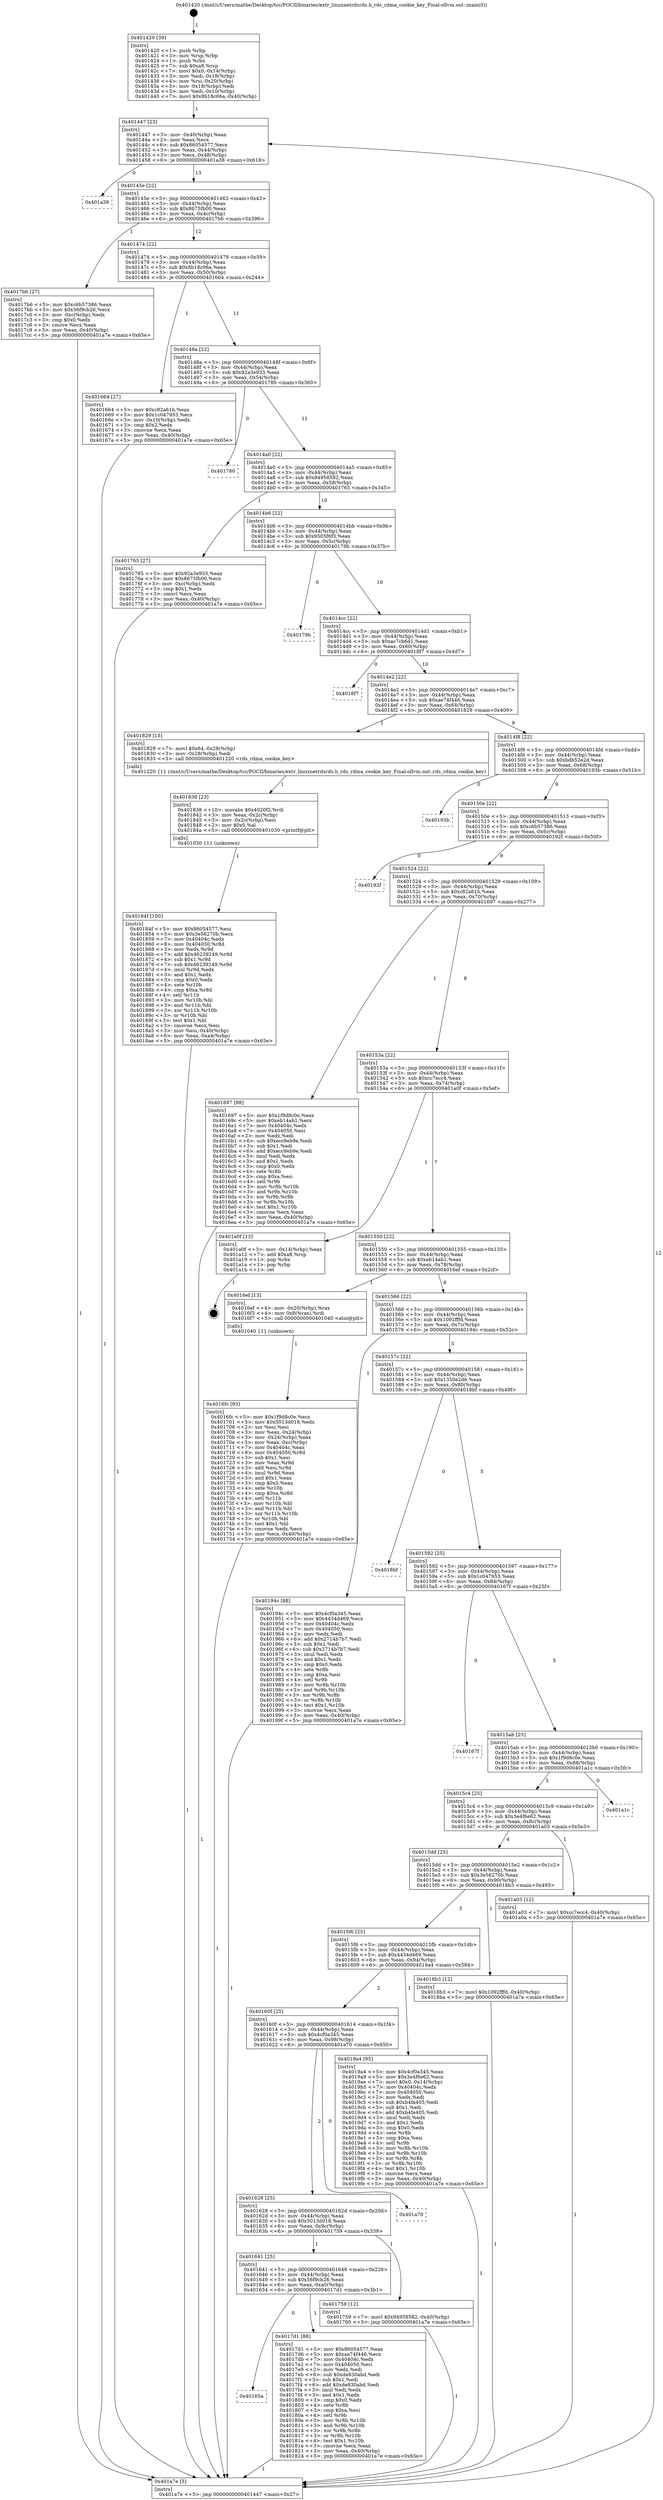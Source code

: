 digraph "0x401420" {
  label = "0x401420 (/mnt/c/Users/mathe/Desktop/tcc/POCII/binaries/extr_linuxnetrdsrds.h_rds_rdma_cookie_key_Final-ollvm.out::main(0))"
  labelloc = "t"
  node[shape=record]

  Entry [label="",width=0.3,height=0.3,shape=circle,fillcolor=black,style=filled]
  "0x401447" [label="{
     0x401447 [23]\l
     | [instrs]\l
     &nbsp;&nbsp;0x401447 \<+3\>: mov -0x40(%rbp),%eax\l
     &nbsp;&nbsp;0x40144a \<+2\>: mov %eax,%ecx\l
     &nbsp;&nbsp;0x40144c \<+6\>: sub $0x86054577,%ecx\l
     &nbsp;&nbsp;0x401452 \<+3\>: mov %eax,-0x44(%rbp)\l
     &nbsp;&nbsp;0x401455 \<+3\>: mov %ecx,-0x48(%rbp)\l
     &nbsp;&nbsp;0x401458 \<+6\>: je 0000000000401a38 \<main+0x618\>\l
  }"]
  "0x401a38" [label="{
     0x401a38\l
  }", style=dashed]
  "0x40145e" [label="{
     0x40145e [22]\l
     | [instrs]\l
     &nbsp;&nbsp;0x40145e \<+5\>: jmp 0000000000401463 \<main+0x43\>\l
     &nbsp;&nbsp;0x401463 \<+3\>: mov -0x44(%rbp),%eax\l
     &nbsp;&nbsp;0x401466 \<+5\>: sub $0x8675fb00,%eax\l
     &nbsp;&nbsp;0x40146b \<+3\>: mov %eax,-0x4c(%rbp)\l
     &nbsp;&nbsp;0x40146e \<+6\>: je 00000000004017b6 \<main+0x396\>\l
  }"]
  Exit [label="",width=0.3,height=0.3,shape=circle,fillcolor=black,style=filled,peripheries=2]
  "0x4017b6" [label="{
     0x4017b6 [27]\l
     | [instrs]\l
     &nbsp;&nbsp;0x4017b6 \<+5\>: mov $0xc6b57386,%eax\l
     &nbsp;&nbsp;0x4017bb \<+5\>: mov $0x56f9cb26,%ecx\l
     &nbsp;&nbsp;0x4017c0 \<+3\>: mov -0xc(%rbp),%edx\l
     &nbsp;&nbsp;0x4017c3 \<+3\>: cmp $0x0,%edx\l
     &nbsp;&nbsp;0x4017c6 \<+3\>: cmove %ecx,%eax\l
     &nbsp;&nbsp;0x4017c9 \<+3\>: mov %eax,-0x40(%rbp)\l
     &nbsp;&nbsp;0x4017cc \<+5\>: jmp 0000000000401a7e \<main+0x65e\>\l
  }"]
  "0x401474" [label="{
     0x401474 [22]\l
     | [instrs]\l
     &nbsp;&nbsp;0x401474 \<+5\>: jmp 0000000000401479 \<main+0x59\>\l
     &nbsp;&nbsp;0x401479 \<+3\>: mov -0x44(%rbp),%eax\l
     &nbsp;&nbsp;0x40147c \<+5\>: sub $0x8b18c06a,%eax\l
     &nbsp;&nbsp;0x401481 \<+3\>: mov %eax,-0x50(%rbp)\l
     &nbsp;&nbsp;0x401484 \<+6\>: je 0000000000401664 \<main+0x244\>\l
  }"]
  "0x40184f" [label="{
     0x40184f [100]\l
     | [instrs]\l
     &nbsp;&nbsp;0x40184f \<+5\>: mov $0x86054577,%esi\l
     &nbsp;&nbsp;0x401854 \<+5\>: mov $0x3e56270b,%ecx\l
     &nbsp;&nbsp;0x401859 \<+7\>: mov 0x40404c,%edx\l
     &nbsp;&nbsp;0x401860 \<+8\>: mov 0x404050,%r8d\l
     &nbsp;&nbsp;0x401868 \<+3\>: mov %edx,%r9d\l
     &nbsp;&nbsp;0x40186b \<+7\>: add $0x46239249,%r9d\l
     &nbsp;&nbsp;0x401872 \<+4\>: sub $0x1,%r9d\l
     &nbsp;&nbsp;0x401876 \<+7\>: sub $0x46239249,%r9d\l
     &nbsp;&nbsp;0x40187d \<+4\>: imul %r9d,%edx\l
     &nbsp;&nbsp;0x401881 \<+3\>: and $0x1,%edx\l
     &nbsp;&nbsp;0x401884 \<+3\>: cmp $0x0,%edx\l
     &nbsp;&nbsp;0x401887 \<+4\>: sete %r10b\l
     &nbsp;&nbsp;0x40188b \<+4\>: cmp $0xa,%r8d\l
     &nbsp;&nbsp;0x40188f \<+4\>: setl %r11b\l
     &nbsp;&nbsp;0x401893 \<+3\>: mov %r10b,%bl\l
     &nbsp;&nbsp;0x401896 \<+3\>: and %r11b,%bl\l
     &nbsp;&nbsp;0x401899 \<+3\>: xor %r11b,%r10b\l
     &nbsp;&nbsp;0x40189c \<+3\>: or %r10b,%bl\l
     &nbsp;&nbsp;0x40189f \<+3\>: test $0x1,%bl\l
     &nbsp;&nbsp;0x4018a2 \<+3\>: cmovne %ecx,%esi\l
     &nbsp;&nbsp;0x4018a5 \<+3\>: mov %esi,-0x40(%rbp)\l
     &nbsp;&nbsp;0x4018a8 \<+6\>: mov %eax,-0xa4(%rbp)\l
     &nbsp;&nbsp;0x4018ae \<+5\>: jmp 0000000000401a7e \<main+0x65e\>\l
  }"]
  "0x401664" [label="{
     0x401664 [27]\l
     | [instrs]\l
     &nbsp;&nbsp;0x401664 \<+5\>: mov $0xc82a61b,%eax\l
     &nbsp;&nbsp;0x401669 \<+5\>: mov $0x1c047953,%ecx\l
     &nbsp;&nbsp;0x40166e \<+3\>: mov -0x10(%rbp),%edx\l
     &nbsp;&nbsp;0x401671 \<+3\>: cmp $0x2,%edx\l
     &nbsp;&nbsp;0x401674 \<+3\>: cmovne %ecx,%eax\l
     &nbsp;&nbsp;0x401677 \<+3\>: mov %eax,-0x40(%rbp)\l
     &nbsp;&nbsp;0x40167a \<+5\>: jmp 0000000000401a7e \<main+0x65e\>\l
  }"]
  "0x40148a" [label="{
     0x40148a [22]\l
     | [instrs]\l
     &nbsp;&nbsp;0x40148a \<+5\>: jmp 000000000040148f \<main+0x6f\>\l
     &nbsp;&nbsp;0x40148f \<+3\>: mov -0x44(%rbp),%eax\l
     &nbsp;&nbsp;0x401492 \<+5\>: sub $0x92a3e933,%eax\l
     &nbsp;&nbsp;0x401497 \<+3\>: mov %eax,-0x54(%rbp)\l
     &nbsp;&nbsp;0x40149a \<+6\>: je 0000000000401780 \<main+0x360\>\l
  }"]
  "0x401a7e" [label="{
     0x401a7e [5]\l
     | [instrs]\l
     &nbsp;&nbsp;0x401a7e \<+5\>: jmp 0000000000401447 \<main+0x27\>\l
  }"]
  "0x401420" [label="{
     0x401420 [39]\l
     | [instrs]\l
     &nbsp;&nbsp;0x401420 \<+1\>: push %rbp\l
     &nbsp;&nbsp;0x401421 \<+3\>: mov %rsp,%rbp\l
     &nbsp;&nbsp;0x401424 \<+1\>: push %rbx\l
     &nbsp;&nbsp;0x401425 \<+7\>: sub $0xa8,%rsp\l
     &nbsp;&nbsp;0x40142c \<+7\>: movl $0x0,-0x14(%rbp)\l
     &nbsp;&nbsp;0x401433 \<+3\>: mov %edi,-0x18(%rbp)\l
     &nbsp;&nbsp;0x401436 \<+4\>: mov %rsi,-0x20(%rbp)\l
     &nbsp;&nbsp;0x40143a \<+3\>: mov -0x18(%rbp),%edi\l
     &nbsp;&nbsp;0x40143d \<+3\>: mov %edi,-0x10(%rbp)\l
     &nbsp;&nbsp;0x401440 \<+7\>: movl $0x8b18c06a,-0x40(%rbp)\l
  }"]
  "0x401838" [label="{
     0x401838 [23]\l
     | [instrs]\l
     &nbsp;&nbsp;0x401838 \<+10\>: movabs $0x4020f2,%rdi\l
     &nbsp;&nbsp;0x401842 \<+3\>: mov %eax,-0x2c(%rbp)\l
     &nbsp;&nbsp;0x401845 \<+3\>: mov -0x2c(%rbp),%esi\l
     &nbsp;&nbsp;0x401848 \<+2\>: mov $0x0,%al\l
     &nbsp;&nbsp;0x40184a \<+5\>: call 0000000000401030 \<printf@plt\>\l
     | [calls]\l
     &nbsp;&nbsp;0x401030 \{1\} (unknown)\l
  }"]
  "0x401780" [label="{
     0x401780\l
  }", style=dashed]
  "0x4014a0" [label="{
     0x4014a0 [22]\l
     | [instrs]\l
     &nbsp;&nbsp;0x4014a0 \<+5\>: jmp 00000000004014a5 \<main+0x85\>\l
     &nbsp;&nbsp;0x4014a5 \<+3\>: mov -0x44(%rbp),%eax\l
     &nbsp;&nbsp;0x4014a8 \<+5\>: sub $0x94958582,%eax\l
     &nbsp;&nbsp;0x4014ad \<+3\>: mov %eax,-0x58(%rbp)\l
     &nbsp;&nbsp;0x4014b0 \<+6\>: je 0000000000401765 \<main+0x345\>\l
  }"]
  "0x40165a" [label="{
     0x40165a\l
  }", style=dashed]
  "0x401765" [label="{
     0x401765 [27]\l
     | [instrs]\l
     &nbsp;&nbsp;0x401765 \<+5\>: mov $0x92a3e933,%eax\l
     &nbsp;&nbsp;0x40176a \<+5\>: mov $0x8675fb00,%ecx\l
     &nbsp;&nbsp;0x40176f \<+3\>: mov -0xc(%rbp),%edx\l
     &nbsp;&nbsp;0x401772 \<+3\>: cmp $0x1,%edx\l
     &nbsp;&nbsp;0x401775 \<+3\>: cmovl %ecx,%eax\l
     &nbsp;&nbsp;0x401778 \<+3\>: mov %eax,-0x40(%rbp)\l
     &nbsp;&nbsp;0x40177b \<+5\>: jmp 0000000000401a7e \<main+0x65e\>\l
  }"]
  "0x4014b6" [label="{
     0x4014b6 [22]\l
     | [instrs]\l
     &nbsp;&nbsp;0x4014b6 \<+5\>: jmp 00000000004014bb \<main+0x9b\>\l
     &nbsp;&nbsp;0x4014bb \<+3\>: mov -0x44(%rbp),%eax\l
     &nbsp;&nbsp;0x4014be \<+5\>: sub $0x9505f6f3,%eax\l
     &nbsp;&nbsp;0x4014c3 \<+3\>: mov %eax,-0x5c(%rbp)\l
     &nbsp;&nbsp;0x4014c6 \<+6\>: je 000000000040179b \<main+0x37b\>\l
  }"]
  "0x4017d1" [label="{
     0x4017d1 [88]\l
     | [instrs]\l
     &nbsp;&nbsp;0x4017d1 \<+5\>: mov $0x86054577,%eax\l
     &nbsp;&nbsp;0x4017d6 \<+5\>: mov $0xae74f446,%ecx\l
     &nbsp;&nbsp;0x4017db \<+7\>: mov 0x40404c,%edx\l
     &nbsp;&nbsp;0x4017e2 \<+7\>: mov 0x404050,%esi\l
     &nbsp;&nbsp;0x4017e9 \<+2\>: mov %edx,%edi\l
     &nbsp;&nbsp;0x4017eb \<+6\>: sub $0xde830abd,%edi\l
     &nbsp;&nbsp;0x4017f1 \<+3\>: sub $0x1,%edi\l
     &nbsp;&nbsp;0x4017f4 \<+6\>: add $0xde830abd,%edi\l
     &nbsp;&nbsp;0x4017fa \<+3\>: imul %edi,%edx\l
     &nbsp;&nbsp;0x4017fd \<+3\>: and $0x1,%edx\l
     &nbsp;&nbsp;0x401800 \<+3\>: cmp $0x0,%edx\l
     &nbsp;&nbsp;0x401803 \<+4\>: sete %r8b\l
     &nbsp;&nbsp;0x401807 \<+3\>: cmp $0xa,%esi\l
     &nbsp;&nbsp;0x40180a \<+4\>: setl %r9b\l
     &nbsp;&nbsp;0x40180e \<+3\>: mov %r8b,%r10b\l
     &nbsp;&nbsp;0x401811 \<+3\>: and %r9b,%r10b\l
     &nbsp;&nbsp;0x401814 \<+3\>: xor %r9b,%r8b\l
     &nbsp;&nbsp;0x401817 \<+3\>: or %r8b,%r10b\l
     &nbsp;&nbsp;0x40181a \<+4\>: test $0x1,%r10b\l
     &nbsp;&nbsp;0x40181e \<+3\>: cmovne %ecx,%eax\l
     &nbsp;&nbsp;0x401821 \<+3\>: mov %eax,-0x40(%rbp)\l
     &nbsp;&nbsp;0x401824 \<+5\>: jmp 0000000000401a7e \<main+0x65e\>\l
  }"]
  "0x40179b" [label="{
     0x40179b\l
  }", style=dashed]
  "0x4014cc" [label="{
     0x4014cc [22]\l
     | [instrs]\l
     &nbsp;&nbsp;0x4014cc \<+5\>: jmp 00000000004014d1 \<main+0xb1\>\l
     &nbsp;&nbsp;0x4014d1 \<+3\>: mov -0x44(%rbp),%eax\l
     &nbsp;&nbsp;0x4014d4 \<+5\>: sub $0xac7cb6d1,%eax\l
     &nbsp;&nbsp;0x4014d9 \<+3\>: mov %eax,-0x60(%rbp)\l
     &nbsp;&nbsp;0x4014dc \<+6\>: je 00000000004018f7 \<main+0x4d7\>\l
  }"]
  "0x401641" [label="{
     0x401641 [25]\l
     | [instrs]\l
     &nbsp;&nbsp;0x401641 \<+5\>: jmp 0000000000401646 \<main+0x226\>\l
     &nbsp;&nbsp;0x401646 \<+3\>: mov -0x44(%rbp),%eax\l
     &nbsp;&nbsp;0x401649 \<+5\>: sub $0x56f9cb26,%eax\l
     &nbsp;&nbsp;0x40164e \<+6\>: mov %eax,-0xa0(%rbp)\l
     &nbsp;&nbsp;0x401654 \<+6\>: je 00000000004017d1 \<main+0x3b1\>\l
  }"]
  "0x4018f7" [label="{
     0x4018f7\l
  }", style=dashed]
  "0x4014e2" [label="{
     0x4014e2 [22]\l
     | [instrs]\l
     &nbsp;&nbsp;0x4014e2 \<+5\>: jmp 00000000004014e7 \<main+0xc7\>\l
     &nbsp;&nbsp;0x4014e7 \<+3\>: mov -0x44(%rbp),%eax\l
     &nbsp;&nbsp;0x4014ea \<+5\>: sub $0xae74f446,%eax\l
     &nbsp;&nbsp;0x4014ef \<+3\>: mov %eax,-0x64(%rbp)\l
     &nbsp;&nbsp;0x4014f2 \<+6\>: je 0000000000401829 \<main+0x409\>\l
  }"]
  "0x401759" [label="{
     0x401759 [12]\l
     | [instrs]\l
     &nbsp;&nbsp;0x401759 \<+7\>: movl $0x94958582,-0x40(%rbp)\l
     &nbsp;&nbsp;0x401760 \<+5\>: jmp 0000000000401a7e \<main+0x65e\>\l
  }"]
  "0x401829" [label="{
     0x401829 [15]\l
     | [instrs]\l
     &nbsp;&nbsp;0x401829 \<+7\>: movl $0x64,-0x28(%rbp)\l
     &nbsp;&nbsp;0x401830 \<+3\>: mov -0x28(%rbp),%edi\l
     &nbsp;&nbsp;0x401833 \<+5\>: call 0000000000401220 \<rds_rdma_cookie_key\>\l
     | [calls]\l
     &nbsp;&nbsp;0x401220 \{1\} (/mnt/c/Users/mathe/Desktop/tcc/POCII/binaries/extr_linuxnetrdsrds.h_rds_rdma_cookie_key_Final-ollvm.out::rds_rdma_cookie_key)\l
  }"]
  "0x4014f8" [label="{
     0x4014f8 [22]\l
     | [instrs]\l
     &nbsp;&nbsp;0x4014f8 \<+5\>: jmp 00000000004014fd \<main+0xdd\>\l
     &nbsp;&nbsp;0x4014fd \<+3\>: mov -0x44(%rbp),%eax\l
     &nbsp;&nbsp;0x401500 \<+5\>: sub $0xbdb52e2d,%eax\l
     &nbsp;&nbsp;0x401505 \<+3\>: mov %eax,-0x68(%rbp)\l
     &nbsp;&nbsp;0x401508 \<+6\>: je 000000000040193b \<main+0x51b\>\l
  }"]
  "0x401628" [label="{
     0x401628 [25]\l
     | [instrs]\l
     &nbsp;&nbsp;0x401628 \<+5\>: jmp 000000000040162d \<main+0x20d\>\l
     &nbsp;&nbsp;0x40162d \<+3\>: mov -0x44(%rbp),%eax\l
     &nbsp;&nbsp;0x401630 \<+5\>: sub $0x5013d018,%eax\l
     &nbsp;&nbsp;0x401635 \<+6\>: mov %eax,-0x9c(%rbp)\l
     &nbsp;&nbsp;0x40163b \<+6\>: je 0000000000401759 \<main+0x339\>\l
  }"]
  "0x40193b" [label="{
     0x40193b\l
  }", style=dashed]
  "0x40150e" [label="{
     0x40150e [22]\l
     | [instrs]\l
     &nbsp;&nbsp;0x40150e \<+5\>: jmp 0000000000401513 \<main+0xf3\>\l
     &nbsp;&nbsp;0x401513 \<+3\>: mov -0x44(%rbp),%eax\l
     &nbsp;&nbsp;0x401516 \<+5\>: sub $0xc6b57386,%eax\l
     &nbsp;&nbsp;0x40151b \<+3\>: mov %eax,-0x6c(%rbp)\l
     &nbsp;&nbsp;0x40151e \<+6\>: je 000000000040192f \<main+0x50f\>\l
  }"]
  "0x401a70" [label="{
     0x401a70\l
  }", style=dashed]
  "0x40192f" [label="{
     0x40192f\l
  }", style=dashed]
  "0x401524" [label="{
     0x401524 [22]\l
     | [instrs]\l
     &nbsp;&nbsp;0x401524 \<+5\>: jmp 0000000000401529 \<main+0x109\>\l
     &nbsp;&nbsp;0x401529 \<+3\>: mov -0x44(%rbp),%eax\l
     &nbsp;&nbsp;0x40152c \<+5\>: sub $0xc82a61b,%eax\l
     &nbsp;&nbsp;0x401531 \<+3\>: mov %eax,-0x70(%rbp)\l
     &nbsp;&nbsp;0x401534 \<+6\>: je 0000000000401697 \<main+0x277\>\l
  }"]
  "0x40160f" [label="{
     0x40160f [25]\l
     | [instrs]\l
     &nbsp;&nbsp;0x40160f \<+5\>: jmp 0000000000401614 \<main+0x1f4\>\l
     &nbsp;&nbsp;0x401614 \<+3\>: mov -0x44(%rbp),%eax\l
     &nbsp;&nbsp;0x401617 \<+5\>: sub $0x4cf0a345,%eax\l
     &nbsp;&nbsp;0x40161c \<+6\>: mov %eax,-0x98(%rbp)\l
     &nbsp;&nbsp;0x401622 \<+6\>: je 0000000000401a70 \<main+0x650\>\l
  }"]
  "0x401697" [label="{
     0x401697 [88]\l
     | [instrs]\l
     &nbsp;&nbsp;0x401697 \<+5\>: mov $0x1f9d8c0e,%eax\l
     &nbsp;&nbsp;0x40169c \<+5\>: mov $0xeb14ab1,%ecx\l
     &nbsp;&nbsp;0x4016a1 \<+7\>: mov 0x40404c,%edx\l
     &nbsp;&nbsp;0x4016a8 \<+7\>: mov 0x404050,%esi\l
     &nbsp;&nbsp;0x4016af \<+2\>: mov %edx,%edi\l
     &nbsp;&nbsp;0x4016b1 \<+6\>: sub $0xecc9eb9e,%edi\l
     &nbsp;&nbsp;0x4016b7 \<+3\>: sub $0x1,%edi\l
     &nbsp;&nbsp;0x4016ba \<+6\>: add $0xecc9eb9e,%edi\l
     &nbsp;&nbsp;0x4016c0 \<+3\>: imul %edi,%edx\l
     &nbsp;&nbsp;0x4016c3 \<+3\>: and $0x1,%edx\l
     &nbsp;&nbsp;0x4016c6 \<+3\>: cmp $0x0,%edx\l
     &nbsp;&nbsp;0x4016c9 \<+4\>: sete %r8b\l
     &nbsp;&nbsp;0x4016cd \<+3\>: cmp $0xa,%esi\l
     &nbsp;&nbsp;0x4016d0 \<+4\>: setl %r9b\l
     &nbsp;&nbsp;0x4016d4 \<+3\>: mov %r8b,%r10b\l
     &nbsp;&nbsp;0x4016d7 \<+3\>: and %r9b,%r10b\l
     &nbsp;&nbsp;0x4016da \<+3\>: xor %r9b,%r8b\l
     &nbsp;&nbsp;0x4016dd \<+3\>: or %r8b,%r10b\l
     &nbsp;&nbsp;0x4016e0 \<+4\>: test $0x1,%r10b\l
     &nbsp;&nbsp;0x4016e4 \<+3\>: cmovne %ecx,%eax\l
     &nbsp;&nbsp;0x4016e7 \<+3\>: mov %eax,-0x40(%rbp)\l
     &nbsp;&nbsp;0x4016ea \<+5\>: jmp 0000000000401a7e \<main+0x65e\>\l
  }"]
  "0x40153a" [label="{
     0x40153a [22]\l
     | [instrs]\l
     &nbsp;&nbsp;0x40153a \<+5\>: jmp 000000000040153f \<main+0x11f\>\l
     &nbsp;&nbsp;0x40153f \<+3\>: mov -0x44(%rbp),%eax\l
     &nbsp;&nbsp;0x401542 \<+5\>: sub $0xcc7ecc4,%eax\l
     &nbsp;&nbsp;0x401547 \<+3\>: mov %eax,-0x74(%rbp)\l
     &nbsp;&nbsp;0x40154a \<+6\>: je 0000000000401a0f \<main+0x5ef\>\l
  }"]
  "0x4019a4" [label="{
     0x4019a4 [95]\l
     | [instrs]\l
     &nbsp;&nbsp;0x4019a4 \<+5\>: mov $0x4cf0a345,%eax\l
     &nbsp;&nbsp;0x4019a9 \<+5\>: mov $0x3e4f6e62,%ecx\l
     &nbsp;&nbsp;0x4019ae \<+7\>: movl $0x0,-0x14(%rbp)\l
     &nbsp;&nbsp;0x4019b5 \<+7\>: mov 0x40404c,%edx\l
     &nbsp;&nbsp;0x4019bc \<+7\>: mov 0x404050,%esi\l
     &nbsp;&nbsp;0x4019c3 \<+2\>: mov %edx,%edi\l
     &nbsp;&nbsp;0x4019c5 \<+6\>: sub $0xb4fa405,%edi\l
     &nbsp;&nbsp;0x4019cb \<+3\>: sub $0x1,%edi\l
     &nbsp;&nbsp;0x4019ce \<+6\>: add $0xb4fa405,%edi\l
     &nbsp;&nbsp;0x4019d4 \<+3\>: imul %edi,%edx\l
     &nbsp;&nbsp;0x4019d7 \<+3\>: and $0x1,%edx\l
     &nbsp;&nbsp;0x4019da \<+3\>: cmp $0x0,%edx\l
     &nbsp;&nbsp;0x4019dd \<+4\>: sete %r8b\l
     &nbsp;&nbsp;0x4019e1 \<+3\>: cmp $0xa,%esi\l
     &nbsp;&nbsp;0x4019e4 \<+4\>: setl %r9b\l
     &nbsp;&nbsp;0x4019e8 \<+3\>: mov %r8b,%r10b\l
     &nbsp;&nbsp;0x4019eb \<+3\>: and %r9b,%r10b\l
     &nbsp;&nbsp;0x4019ee \<+3\>: xor %r9b,%r8b\l
     &nbsp;&nbsp;0x4019f1 \<+3\>: or %r8b,%r10b\l
     &nbsp;&nbsp;0x4019f4 \<+4\>: test $0x1,%r10b\l
     &nbsp;&nbsp;0x4019f8 \<+3\>: cmovne %ecx,%eax\l
     &nbsp;&nbsp;0x4019fb \<+3\>: mov %eax,-0x40(%rbp)\l
     &nbsp;&nbsp;0x4019fe \<+5\>: jmp 0000000000401a7e \<main+0x65e\>\l
  }"]
  "0x401a0f" [label="{
     0x401a0f [13]\l
     | [instrs]\l
     &nbsp;&nbsp;0x401a0f \<+3\>: mov -0x14(%rbp),%eax\l
     &nbsp;&nbsp;0x401a12 \<+7\>: add $0xa8,%rsp\l
     &nbsp;&nbsp;0x401a19 \<+1\>: pop %rbx\l
     &nbsp;&nbsp;0x401a1a \<+1\>: pop %rbp\l
     &nbsp;&nbsp;0x401a1b \<+1\>: ret\l
  }"]
  "0x401550" [label="{
     0x401550 [22]\l
     | [instrs]\l
     &nbsp;&nbsp;0x401550 \<+5\>: jmp 0000000000401555 \<main+0x135\>\l
     &nbsp;&nbsp;0x401555 \<+3\>: mov -0x44(%rbp),%eax\l
     &nbsp;&nbsp;0x401558 \<+5\>: sub $0xeb14ab1,%eax\l
     &nbsp;&nbsp;0x40155d \<+3\>: mov %eax,-0x78(%rbp)\l
     &nbsp;&nbsp;0x401560 \<+6\>: je 00000000004016ef \<main+0x2cf\>\l
  }"]
  "0x4015f6" [label="{
     0x4015f6 [25]\l
     | [instrs]\l
     &nbsp;&nbsp;0x4015f6 \<+5\>: jmp 00000000004015fb \<main+0x1db\>\l
     &nbsp;&nbsp;0x4015fb \<+3\>: mov -0x44(%rbp),%eax\l
     &nbsp;&nbsp;0x4015fe \<+5\>: sub $0x4434d469,%eax\l
     &nbsp;&nbsp;0x401603 \<+6\>: mov %eax,-0x94(%rbp)\l
     &nbsp;&nbsp;0x401609 \<+6\>: je 00000000004019a4 \<main+0x584\>\l
  }"]
  "0x4016ef" [label="{
     0x4016ef [13]\l
     | [instrs]\l
     &nbsp;&nbsp;0x4016ef \<+4\>: mov -0x20(%rbp),%rax\l
     &nbsp;&nbsp;0x4016f3 \<+4\>: mov 0x8(%rax),%rdi\l
     &nbsp;&nbsp;0x4016f7 \<+5\>: call 0000000000401040 \<atoi@plt\>\l
     | [calls]\l
     &nbsp;&nbsp;0x401040 \{1\} (unknown)\l
  }"]
  "0x401566" [label="{
     0x401566 [22]\l
     | [instrs]\l
     &nbsp;&nbsp;0x401566 \<+5\>: jmp 000000000040156b \<main+0x14b\>\l
     &nbsp;&nbsp;0x40156b \<+3\>: mov -0x44(%rbp),%eax\l
     &nbsp;&nbsp;0x40156e \<+5\>: sub $0x1092fffd,%eax\l
     &nbsp;&nbsp;0x401573 \<+3\>: mov %eax,-0x7c(%rbp)\l
     &nbsp;&nbsp;0x401576 \<+6\>: je 000000000040194c \<main+0x52c\>\l
  }"]
  "0x4016fc" [label="{
     0x4016fc [93]\l
     | [instrs]\l
     &nbsp;&nbsp;0x4016fc \<+5\>: mov $0x1f9d8c0e,%ecx\l
     &nbsp;&nbsp;0x401701 \<+5\>: mov $0x5013d018,%edx\l
     &nbsp;&nbsp;0x401706 \<+2\>: xor %esi,%esi\l
     &nbsp;&nbsp;0x401708 \<+3\>: mov %eax,-0x24(%rbp)\l
     &nbsp;&nbsp;0x40170b \<+3\>: mov -0x24(%rbp),%eax\l
     &nbsp;&nbsp;0x40170e \<+3\>: mov %eax,-0xc(%rbp)\l
     &nbsp;&nbsp;0x401711 \<+7\>: mov 0x40404c,%eax\l
     &nbsp;&nbsp;0x401718 \<+8\>: mov 0x404050,%r8d\l
     &nbsp;&nbsp;0x401720 \<+3\>: sub $0x1,%esi\l
     &nbsp;&nbsp;0x401723 \<+3\>: mov %eax,%r9d\l
     &nbsp;&nbsp;0x401726 \<+3\>: add %esi,%r9d\l
     &nbsp;&nbsp;0x401729 \<+4\>: imul %r9d,%eax\l
     &nbsp;&nbsp;0x40172d \<+3\>: and $0x1,%eax\l
     &nbsp;&nbsp;0x401730 \<+3\>: cmp $0x0,%eax\l
     &nbsp;&nbsp;0x401733 \<+4\>: sete %r10b\l
     &nbsp;&nbsp;0x401737 \<+4\>: cmp $0xa,%r8d\l
     &nbsp;&nbsp;0x40173b \<+4\>: setl %r11b\l
     &nbsp;&nbsp;0x40173f \<+3\>: mov %r10b,%bl\l
     &nbsp;&nbsp;0x401742 \<+3\>: and %r11b,%bl\l
     &nbsp;&nbsp;0x401745 \<+3\>: xor %r11b,%r10b\l
     &nbsp;&nbsp;0x401748 \<+3\>: or %r10b,%bl\l
     &nbsp;&nbsp;0x40174b \<+3\>: test $0x1,%bl\l
     &nbsp;&nbsp;0x40174e \<+3\>: cmovne %edx,%ecx\l
     &nbsp;&nbsp;0x401751 \<+3\>: mov %ecx,-0x40(%rbp)\l
     &nbsp;&nbsp;0x401754 \<+5\>: jmp 0000000000401a7e \<main+0x65e\>\l
  }"]
  "0x4018b3" [label="{
     0x4018b3 [12]\l
     | [instrs]\l
     &nbsp;&nbsp;0x4018b3 \<+7\>: movl $0x1092fffd,-0x40(%rbp)\l
     &nbsp;&nbsp;0x4018ba \<+5\>: jmp 0000000000401a7e \<main+0x65e\>\l
  }"]
  "0x40194c" [label="{
     0x40194c [88]\l
     | [instrs]\l
     &nbsp;&nbsp;0x40194c \<+5\>: mov $0x4cf0a345,%eax\l
     &nbsp;&nbsp;0x401951 \<+5\>: mov $0x4434d469,%ecx\l
     &nbsp;&nbsp;0x401956 \<+7\>: mov 0x40404c,%edx\l
     &nbsp;&nbsp;0x40195d \<+7\>: mov 0x404050,%esi\l
     &nbsp;&nbsp;0x401964 \<+2\>: mov %edx,%edi\l
     &nbsp;&nbsp;0x401966 \<+6\>: add $0x2714b7b7,%edi\l
     &nbsp;&nbsp;0x40196c \<+3\>: sub $0x1,%edi\l
     &nbsp;&nbsp;0x40196f \<+6\>: sub $0x2714b7b7,%edi\l
     &nbsp;&nbsp;0x401975 \<+3\>: imul %edi,%edx\l
     &nbsp;&nbsp;0x401978 \<+3\>: and $0x1,%edx\l
     &nbsp;&nbsp;0x40197b \<+3\>: cmp $0x0,%edx\l
     &nbsp;&nbsp;0x40197e \<+4\>: sete %r8b\l
     &nbsp;&nbsp;0x401982 \<+3\>: cmp $0xa,%esi\l
     &nbsp;&nbsp;0x401985 \<+4\>: setl %r9b\l
     &nbsp;&nbsp;0x401989 \<+3\>: mov %r8b,%r10b\l
     &nbsp;&nbsp;0x40198c \<+3\>: and %r9b,%r10b\l
     &nbsp;&nbsp;0x40198f \<+3\>: xor %r9b,%r8b\l
     &nbsp;&nbsp;0x401992 \<+3\>: or %r8b,%r10b\l
     &nbsp;&nbsp;0x401995 \<+4\>: test $0x1,%r10b\l
     &nbsp;&nbsp;0x401999 \<+3\>: cmovne %ecx,%eax\l
     &nbsp;&nbsp;0x40199c \<+3\>: mov %eax,-0x40(%rbp)\l
     &nbsp;&nbsp;0x40199f \<+5\>: jmp 0000000000401a7e \<main+0x65e\>\l
  }"]
  "0x40157c" [label="{
     0x40157c [22]\l
     | [instrs]\l
     &nbsp;&nbsp;0x40157c \<+5\>: jmp 0000000000401581 \<main+0x161\>\l
     &nbsp;&nbsp;0x401581 \<+3\>: mov -0x44(%rbp),%eax\l
     &nbsp;&nbsp;0x401584 \<+5\>: sub $0x1350e2d6,%eax\l
     &nbsp;&nbsp;0x401589 \<+3\>: mov %eax,-0x80(%rbp)\l
     &nbsp;&nbsp;0x40158c \<+6\>: je 00000000004018bf \<main+0x49f\>\l
  }"]
  "0x4015dd" [label="{
     0x4015dd [25]\l
     | [instrs]\l
     &nbsp;&nbsp;0x4015dd \<+5\>: jmp 00000000004015e2 \<main+0x1c2\>\l
     &nbsp;&nbsp;0x4015e2 \<+3\>: mov -0x44(%rbp),%eax\l
     &nbsp;&nbsp;0x4015e5 \<+5\>: sub $0x3e56270b,%eax\l
     &nbsp;&nbsp;0x4015ea \<+6\>: mov %eax,-0x90(%rbp)\l
     &nbsp;&nbsp;0x4015f0 \<+6\>: je 00000000004018b3 \<main+0x493\>\l
  }"]
  "0x4018bf" [label="{
     0x4018bf\l
  }", style=dashed]
  "0x401592" [label="{
     0x401592 [25]\l
     | [instrs]\l
     &nbsp;&nbsp;0x401592 \<+5\>: jmp 0000000000401597 \<main+0x177\>\l
     &nbsp;&nbsp;0x401597 \<+3\>: mov -0x44(%rbp),%eax\l
     &nbsp;&nbsp;0x40159a \<+5\>: sub $0x1c047953,%eax\l
     &nbsp;&nbsp;0x40159f \<+6\>: mov %eax,-0x84(%rbp)\l
     &nbsp;&nbsp;0x4015a5 \<+6\>: je 000000000040167f \<main+0x25f\>\l
  }"]
  "0x401a03" [label="{
     0x401a03 [12]\l
     | [instrs]\l
     &nbsp;&nbsp;0x401a03 \<+7\>: movl $0xcc7ecc4,-0x40(%rbp)\l
     &nbsp;&nbsp;0x401a0a \<+5\>: jmp 0000000000401a7e \<main+0x65e\>\l
  }"]
  "0x40167f" [label="{
     0x40167f\l
  }", style=dashed]
  "0x4015ab" [label="{
     0x4015ab [25]\l
     | [instrs]\l
     &nbsp;&nbsp;0x4015ab \<+5\>: jmp 00000000004015b0 \<main+0x190\>\l
     &nbsp;&nbsp;0x4015b0 \<+3\>: mov -0x44(%rbp),%eax\l
     &nbsp;&nbsp;0x4015b3 \<+5\>: sub $0x1f9d8c0e,%eax\l
     &nbsp;&nbsp;0x4015b8 \<+6\>: mov %eax,-0x88(%rbp)\l
     &nbsp;&nbsp;0x4015be \<+6\>: je 0000000000401a1c \<main+0x5fc\>\l
  }"]
  "0x4015c4" [label="{
     0x4015c4 [25]\l
     | [instrs]\l
     &nbsp;&nbsp;0x4015c4 \<+5\>: jmp 00000000004015c9 \<main+0x1a9\>\l
     &nbsp;&nbsp;0x4015c9 \<+3\>: mov -0x44(%rbp),%eax\l
     &nbsp;&nbsp;0x4015cc \<+5\>: sub $0x3e4f6e62,%eax\l
     &nbsp;&nbsp;0x4015d1 \<+6\>: mov %eax,-0x8c(%rbp)\l
     &nbsp;&nbsp;0x4015d7 \<+6\>: je 0000000000401a03 \<main+0x5e3\>\l
  }"]
  "0x401a1c" [label="{
     0x401a1c\l
  }", style=dashed]
  Entry -> "0x401420" [label=" 1"]
  "0x401447" -> "0x401a38" [label=" 0"]
  "0x401447" -> "0x40145e" [label=" 13"]
  "0x401a0f" -> Exit [label=" 1"]
  "0x40145e" -> "0x4017b6" [label=" 1"]
  "0x40145e" -> "0x401474" [label=" 12"]
  "0x401a03" -> "0x401a7e" [label=" 1"]
  "0x401474" -> "0x401664" [label=" 1"]
  "0x401474" -> "0x40148a" [label=" 11"]
  "0x401664" -> "0x401a7e" [label=" 1"]
  "0x401420" -> "0x401447" [label=" 1"]
  "0x401a7e" -> "0x401447" [label=" 12"]
  "0x4019a4" -> "0x401a7e" [label=" 1"]
  "0x40148a" -> "0x401780" [label=" 0"]
  "0x40148a" -> "0x4014a0" [label=" 11"]
  "0x40194c" -> "0x401a7e" [label=" 1"]
  "0x4014a0" -> "0x401765" [label=" 1"]
  "0x4014a0" -> "0x4014b6" [label=" 10"]
  "0x4018b3" -> "0x401a7e" [label=" 1"]
  "0x4014b6" -> "0x40179b" [label=" 0"]
  "0x4014b6" -> "0x4014cc" [label=" 10"]
  "0x40184f" -> "0x401a7e" [label=" 1"]
  "0x4014cc" -> "0x4018f7" [label=" 0"]
  "0x4014cc" -> "0x4014e2" [label=" 10"]
  "0x401829" -> "0x401838" [label=" 1"]
  "0x4014e2" -> "0x401829" [label=" 1"]
  "0x4014e2" -> "0x4014f8" [label=" 9"]
  "0x4017d1" -> "0x401a7e" [label=" 1"]
  "0x4014f8" -> "0x40193b" [label=" 0"]
  "0x4014f8" -> "0x40150e" [label=" 9"]
  "0x401641" -> "0x4017d1" [label=" 1"]
  "0x40150e" -> "0x40192f" [label=" 0"]
  "0x40150e" -> "0x401524" [label=" 9"]
  "0x401838" -> "0x40184f" [label=" 1"]
  "0x401524" -> "0x401697" [label=" 1"]
  "0x401524" -> "0x40153a" [label=" 8"]
  "0x401697" -> "0x401a7e" [label=" 1"]
  "0x401765" -> "0x401a7e" [label=" 1"]
  "0x40153a" -> "0x401a0f" [label=" 1"]
  "0x40153a" -> "0x401550" [label=" 7"]
  "0x401759" -> "0x401a7e" [label=" 1"]
  "0x401550" -> "0x4016ef" [label=" 1"]
  "0x401550" -> "0x401566" [label=" 6"]
  "0x4016ef" -> "0x4016fc" [label=" 1"]
  "0x4016fc" -> "0x401a7e" [label=" 1"]
  "0x401628" -> "0x401759" [label=" 1"]
  "0x401566" -> "0x40194c" [label=" 1"]
  "0x401566" -> "0x40157c" [label=" 5"]
  "0x401641" -> "0x40165a" [label=" 0"]
  "0x40157c" -> "0x4018bf" [label=" 0"]
  "0x40157c" -> "0x401592" [label=" 5"]
  "0x40160f" -> "0x401a70" [label=" 0"]
  "0x401592" -> "0x40167f" [label=" 0"]
  "0x401592" -> "0x4015ab" [label=" 5"]
  "0x4017b6" -> "0x401a7e" [label=" 1"]
  "0x4015ab" -> "0x401a1c" [label=" 0"]
  "0x4015ab" -> "0x4015c4" [label=" 5"]
  "0x4015f6" -> "0x40160f" [label=" 2"]
  "0x4015c4" -> "0x401a03" [label=" 1"]
  "0x4015c4" -> "0x4015dd" [label=" 4"]
  "0x40160f" -> "0x401628" [label=" 2"]
  "0x4015dd" -> "0x4018b3" [label=" 1"]
  "0x4015dd" -> "0x4015f6" [label=" 3"]
  "0x401628" -> "0x401641" [label=" 1"]
  "0x4015f6" -> "0x4019a4" [label=" 1"]
}
